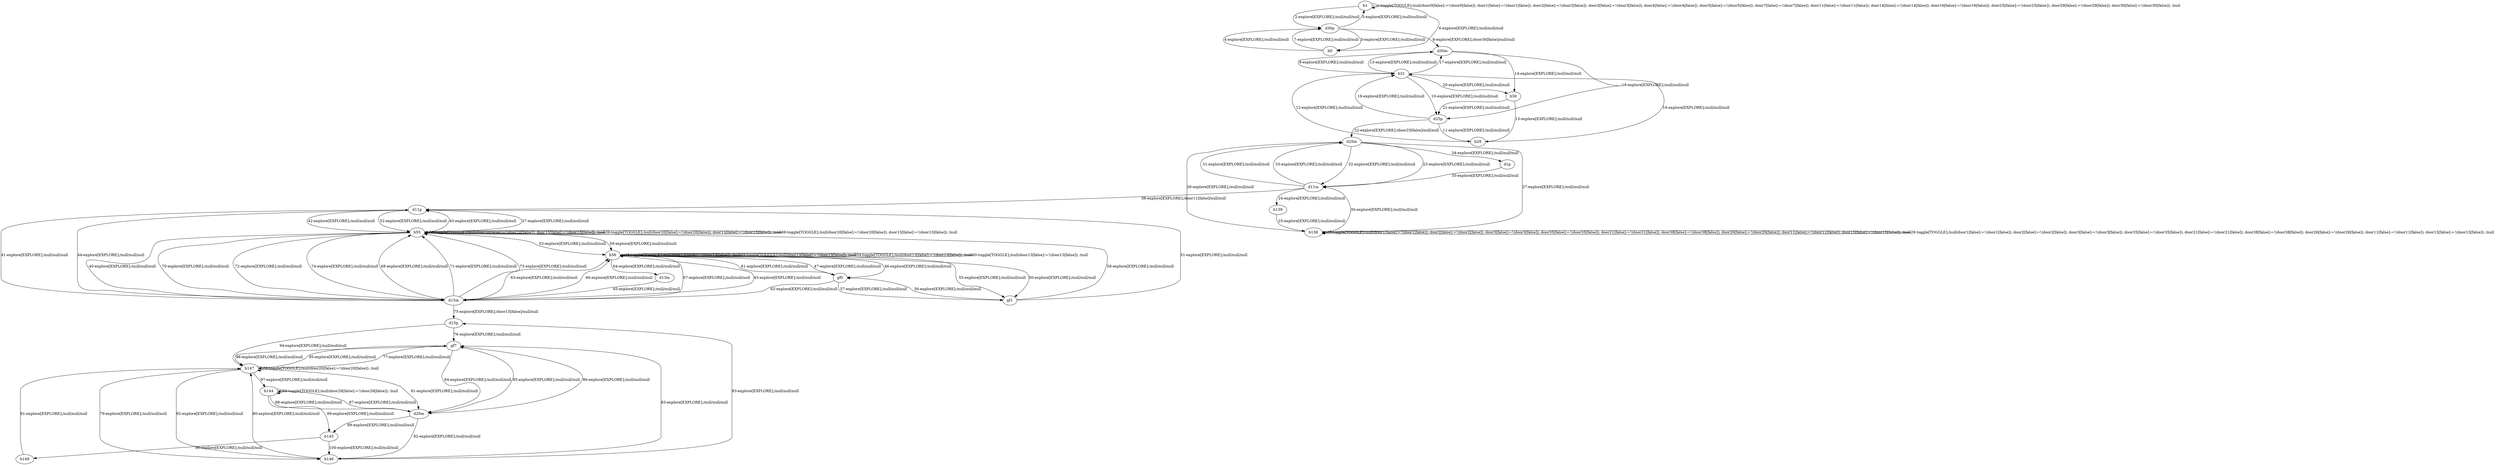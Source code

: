 # Total number of goals covered by this test: 2
# b144 --> b145
# b145 --> b146

digraph g {
"b1" -> "b1" [label = "1-toggle[TOGGLE];/null/door0[false]:=!(door0[false]); door1[false]:=!(door1[false]); door2[false]:=!(door2[false]); door3[false]:=!(door3[false]); door4[false]:=!(door4[false]); door5[false]:=!(door5[false]); door7[false]:=!(door7[false]); door11[false]:=!(door11[false]); door14[false]:=!(door14[false]); door16[false]:=!(door16[false]); door25[false]:=!(door25[false]); door29[false]:=!(door29[false]); door30[false]:=!(door30[false]); /null"];
"b1" -> "d30p" [label = "2-explore[EXPLORE];/null/null/null"];
"d30p" -> "b0" [label = "3-explore[EXPLORE];/null/null/null"];
"b0" -> "d30p" [label = "4-explore[EXPLORE];/null/null/null"];
"d30p" -> "b1" [label = "5-explore[EXPLORE];/null/null/null"];
"b1" -> "b0" [label = "6-explore[EXPLORE];/null/null/null"];
"b0" -> "d30p" [label = "7-explore[EXPLORE];/null/null/null"];
"d30p" -> "d30m" [label = "8-explore[EXPLORE];/door30[false]/null/null"];
"d30m" -> "b31" [label = "9-explore[EXPLORE];/null/null/null"];
"b31" -> "d25p" [label = "10-explore[EXPLORE];/null/null/null"];
"d25p" -> "b29" [label = "11-explore[EXPLORE];/null/null/null"];
"b29" -> "b31" [label = "12-explore[EXPLORE];/null/null/null"];
"b31" -> "d30m" [label = "13-explore[EXPLORE];/null/null/null"];
"d30m" -> "b30" [label = "14-explore[EXPLORE];/null/null/null"];
"b30" -> "b29" [label = "15-explore[EXPLORE];/null/null/null"];
"b29" -> "b31" [label = "16-explore[EXPLORE];/null/null/null"];
"b31" -> "d30m" [label = "17-explore[EXPLORE];/null/null/null"];
"d30m" -> "d25p" [label = "18-explore[EXPLORE];/null/null/null"];
"d25p" -> "b31" [label = "19-explore[EXPLORE];/null/null/null"];
"b31" -> "b30" [label = "20-explore[EXPLORE];/null/null/null"];
"b30" -> "d25p" [label = "21-explore[EXPLORE];/null/null/null"];
"d25p" -> "d25m" [label = "22-explore[EXPLORE];/door25[false]/null/null"];
"d25m" -> "d11m" [label = "23-explore[EXPLORE];/null/null/null"];
"d11m" -> "b139" [label = "24-explore[EXPLORE];/null/null/null"];
"b139" -> "b138" [label = "25-explore[EXPLORE];/null/null/null"];
"b138" -> "d25m" [label = "26-explore[EXPLORE];/null/null/null"];
"d25m" -> "b138" [label = "27-explore[EXPLORE];/null/null/null"];
"b138" -> "b138" [label = "28-toggle[TOGGLE];/null/door1[false]:=!(door1[false]); door2[false]:=!(door2[false]); door3[false]:=!(door3[false]); door35[false]:=!(door35[false]); door21[false]:=!(door21[false]); door38[false]:=!(door38[false]); door26[false]:=!(door26[false]); door11[false]:=!(door11[false]); door15[false]:=!(door15[false]); /null"];
"b138" -> "b138" [label = "29-toggle[TOGGLE];/null/door1[false]:=!(door1[false]); door2[false]:=!(door2[false]); door3[false]:=!(door3[false]); door35[false]:=!(door35[false]); door21[false]:=!(door21[false]); door38[false]:=!(door38[false]); door26[false]:=!(door26[false]); door11[false]:=!(door11[false]); door15[false]:=!(door15[false]); /null"];
"b138" -> "d11m" [label = "30-explore[EXPLORE];/null/null/null"];
"d11m" -> "d25m" [label = "31-explore[EXPLORE];/null/null/null"];
"d25m" -> "d11m" [label = "32-explore[EXPLORE];/null/null/null"];
"d11m" -> "d25m" [label = "33-explore[EXPLORE];/null/null/null"];
"d25m" -> "d1p" [label = "34-explore[EXPLORE];/null/null/null"];
"d1p" -> "d11m" [label = "35-explore[EXPLORE];/null/null/null"];
"d11m" -> "d11p" [label = "36-explore[EXPLORE];/door11[false]/null/null"];
"d11p" -> "b55" [label = "37-explore[EXPLORE];/null/null/null"];
"b55" -> "b55" [label = "38-toggle[TOGGLE];/null/door20[false]:=!(door20[false]); door15[false]:=!(door15[false]); /null"];
"b55" -> "b55" [label = "39-toggle[TOGGLE];/null/door20[false]:=!(door20[false]); door15[false]:=!(door15[false]); /null"];
"b55" -> "d15m" [label = "40-explore[EXPLORE];/null/null/null"];
"d15m" -> "d11p" [label = "41-explore[EXPLORE];/null/null/null"];
"d11p" -> "b55" [label = "42-explore[EXPLORE];/null/null/null"];
"b55" -> "d11p" [label = "43-explore[EXPLORE];/null/null/null"];
"d11p" -> "d15m" [label = "44-explore[EXPLORE];/null/null/null"];
"d15m" -> "b56" [label = "45-explore[EXPLORE];/null/null/null"];
"b56" -> "gf0" [label = "46-explore[EXPLORE];/null/null/null"];
"gf0" -> "b56" [label = "47-explore[EXPLORE];/null/null/null"];
"b56" -> "b56" [label = "48-toggle[TOGGLE];/null/door13[false]:=!(door13[false]); /null"];
"b56" -> "b56" [label = "49-toggle[TOGGLE];/null/door13[false]:=!(door13[false]); /null"];
"b56" -> "gf1" [label = "50-explore[EXPLORE];/null/null/null"];
"gf1" -> "d11p" [label = "51-explore[EXPLORE];/null/null/null"];
"d11p" -> "b55" [label = "52-explore[EXPLORE];/null/null/null"];
"b55" -> "b56" [label = "53-explore[EXPLORE];/null/null/null"];
"b56" -> "b56" [label = "54-toggle[TOGGLE];/null/door13[false]:=!(door13[false]); /null"];
"b56" -> "gf1" [label = "55-explore[EXPLORE];/null/null/null"];
"gf1" -> "gf0" [label = "56-explore[EXPLORE];/null/null/null"];
"gf0" -> "gf1" [label = "57-explore[EXPLORE];/null/null/null"];
"gf1" -> "b55" [label = "58-explore[EXPLORE];/null/null/null"];
"b55" -> "b56" [label = "59-explore[EXPLORE];/null/null/null"];
"b56" -> "b56" [label = "60-toggle[TOGGLE];/null/door13[false]:=!(door13[false]); /null"];
"b56" -> "gf0" [label = "61-explore[EXPLORE];/null/null/null"];
"gf0" -> "d15m" [label = "62-explore[EXPLORE];/null/null/null"];
"d15m" -> "b56" [label = "63-explore[EXPLORE];/null/null/null"];
"b56" -> "d13m" [label = "64-explore[EXPLORE];/null/null/null"];
"d13m" -> "d15m" [label = "65-explore[EXPLORE];/null/null/null"];
"d15m" -> "b56" [label = "66-explore[EXPLORE];/null/null/null"];
"b56" -> "d15m" [label = "67-explore[EXPLORE];/null/null/null"];
"d15m" -> "b55" [label = "68-explore[EXPLORE];/null/null/null"];
"b55" -> "b55" [label = "69-toggle[TOGGLE];/null/door20[false]:=!(door20[false]); door15[false]:=!(door15[false]); /null"];
"b55" -> "d15m" [label = "70-explore[EXPLORE];/null/null/null"];
"d15m" -> "b55" [label = "71-explore[EXPLORE];/null/null/null"];
"b55" -> "d15m" [label = "72-explore[EXPLORE];/null/null/null"];
"d15m" -> "b55" [label = "73-explore[EXPLORE];/null/null/null"];
"b55" -> "d15m" [label = "74-explore[EXPLORE];/null/null/null"];
"d15m" -> "d15p" [label = "75-explore[EXPLORE];/door15[false]/null/null"];
"d15p" -> "gf7" [label = "76-explore[EXPLORE];/null/null/null"];
"gf7" -> "b147" [label = "77-explore[EXPLORE];/null/null/null"];
"b147" -> "b147" [label = "78-toggle[TOGGLE];/null/door20[false]:=!(door20[false]); /null"];
"b147" -> "b146" [label = "79-explore[EXPLORE];/null/null/null"];
"b146" -> "b147" [label = "80-explore[EXPLORE];/null/null/null"];
"b147" -> "d20m" [label = "81-explore[EXPLORE];/null/null/null"];
"d20m" -> "b146" [label = "82-explore[EXPLORE];/null/null/null"];
"b146" -> "gf7" [label = "83-explore[EXPLORE];/null/null/null"];
"gf7" -> "d20m" [label = "84-explore[EXPLORE];/null/null/null"];
"d20m" -> "gf7" [label = "85-explore[EXPLORE];/null/null/null"];
"gf7" -> "d20m" [label = "86-explore[EXPLORE];/null/null/null"];
"d20m" -> "b144" [label = "87-explore[EXPLORE];/null/null/null"];
"b144" -> "d20m" [label = "88-explore[EXPLORE];/null/null/null"];
"d20m" -> "b145" [label = "89-explore[EXPLORE];/null/null/null"];
"b145" -> "b148" [label = "90-explore[EXPLORE];/null/null/null"];
"b148" -> "b147" [label = "91-explore[EXPLORE];/null/null/null"];
"b147" -> "b146" [label = "92-explore[EXPLORE];/null/null/null"];
"b146" -> "d15p" [label = "93-explore[EXPLORE];/null/null/null"];
"d15p" -> "b147" [label = "94-explore[EXPLORE];/null/null/null"];
"b147" -> "gf7" [label = "95-explore[EXPLORE];/null/null/null"];
"gf7" -> "b147" [label = "96-explore[EXPLORE];/null/null/null"];
"b147" -> "b144" [label = "97-explore[EXPLORE];/null/null/null"];
"b144" -> "b144" [label = "98-toggle[TOGGLE];/null/door26[false]:=!(door26[false]); /null"];
"b144" -> "b145" [label = "99-explore[EXPLORE];/null/null/null"];
"b145" -> "b146" [label = "100-explore[EXPLORE];/null/null/null"];
}